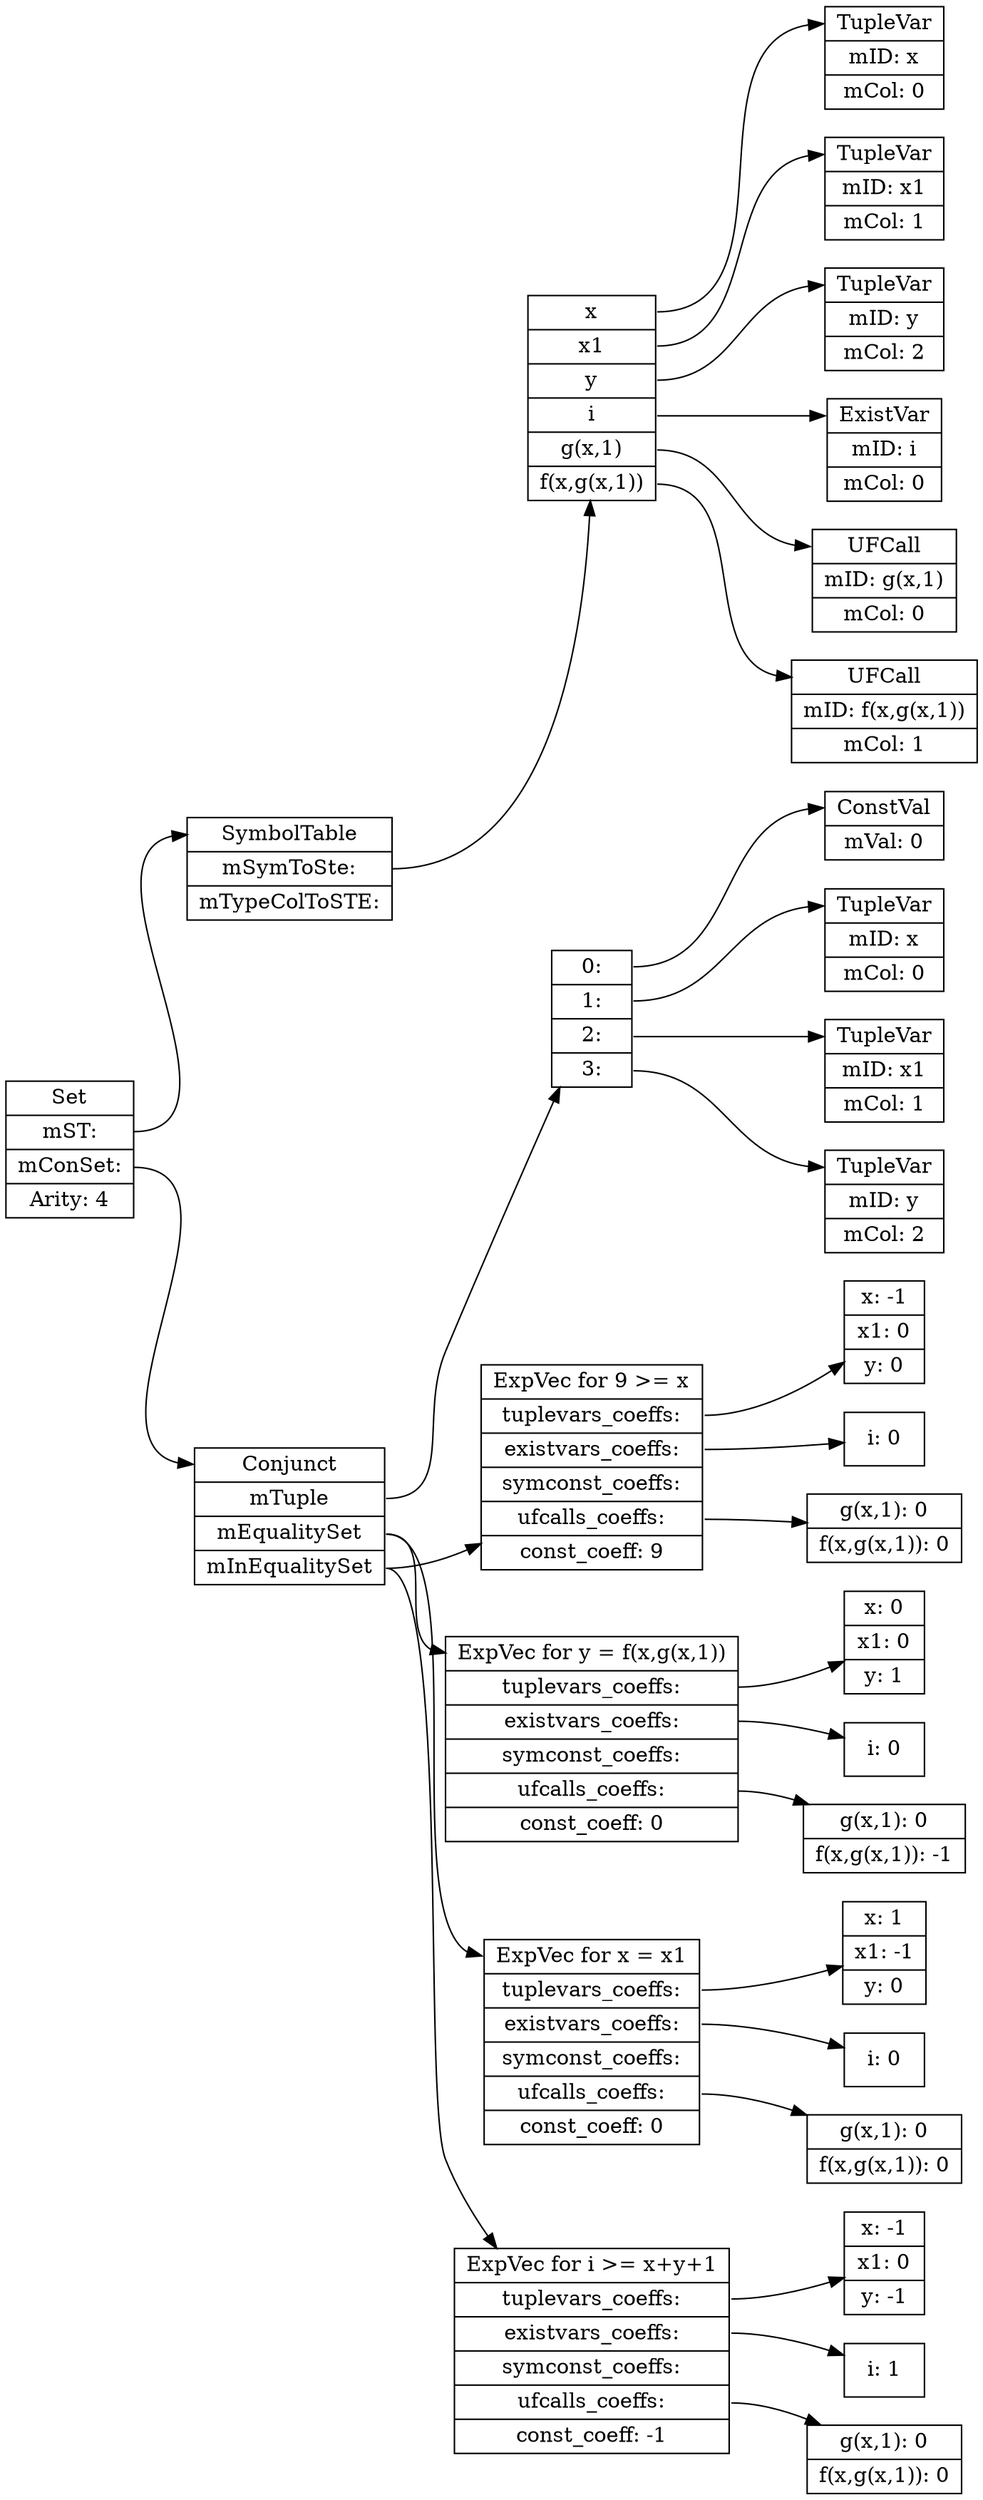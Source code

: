 digraph SparseConstraints 
	{ 

		node [shape=record];
		graph [rankdir="LR"];

0 [label =" <f0> Set | <f1> mST: | <f2> mConSet: | <f3> Arity: 4"];
1 [label =" <f0> SymbolTable | <f1> mSymToSte: | <f3> mTypeColToSTE: "];
0:<f1> -> 1:f0
2 [label =" <f0> x | <f1> x1 | <f2> y | <f3> i | <f4> g(x,1) | <f5> f(x,g(x,1)) "];
1:<f1> -> 2
3 [label =" <f0> TupleVar | <f1> mID: x | <f3> mCol: 0"];
2:<f0> -> 3:<f0>
4 [label =" <f0> TupleVar | <f1> mID: x1 | <f3> mCol: 1"];
2:<f1> -> 4:<f0>
5 [label =" <f0> TupleVar | <f1> mID: y | <f3> mCol: 2"];
2:<f2> -> 5:<f0>
6 [label =" <f0> ExistVar | <f1> mID: i | <f3> mCol: 0"];
2:<f3> -> 6:<f0>
7 [label =" <f0> UFCall | <f1> mID: g(x,1) | <f3> mCol: 0"];
2:<f4> -> 7:<f0>
8 [label =" <f0> UFCall | <f1> mID: f(x,g(x,1)) | <f3> mCol: 1"];
2:<f5> -> 8:<f0>
9[label=" <f0> Conjunct | <f1> mTuple | <f2> mEqualitySet | <f3> mInEqualitySet"];
0:<f2> -> 9:<f0>
9:<f2> -> 10:<f0>
11[label="<f0> x: 0 | <f1> x1: 0 | <f2> y: 1 "];
10:<f1> -> 11
12[label="<f0> i: 0 "];
10:<f2> -> 12
13[label="<f0> g(x,1): 0 | <f1> f(x,g(x,1)): -1 "];
10:<f4> -> 13
10 [label=" <f0> ExpVec for y = f(x,g(x,1)) |  <f1> tuplevars_coeffs: | <f2> existvars_coeffs: | <f3> symconst_coeffs: | <f4> ufcalls_coeffs: | <f5> const_coeff: 0"];
9:<f2> -> 14:<f0>
15[label="<f0> x: 1 | <f1> x1: -1 | <f2> y: 0 "];
14:<f1> -> 15
16[label="<f0> i: 0 "];
14:<f2> -> 16
17[label="<f0> g(x,1): 0 | <f1> f(x,g(x,1)): 0 "];
14:<f4> -> 17
14 [label=" <f0> ExpVec for x = x1 |  <f1> tuplevars_coeffs: | <f2> existvars_coeffs: | <f3> symconst_coeffs: | <f4> ufcalls_coeffs: | <f5> const_coeff: 0"];
9:<f3> -> 18
19[label="<f0> x: -1 | <f1> x1: 0 | <f2> y: -1 "];
18:<f1> -> 19
20[label="<f0> i: 1 "];
18:<f2> -> 20
21[label="<f0> g(x,1): 0 | <f1> f(x,g(x,1)): 0 "];
18:<f4> -> 21
18 [label=" <f0> ExpVec for i \>=  x+y+1 |  <f1> tuplevars_coeffs: | <f2> existvars_coeffs: | <f3> symconst_coeffs: | <f4> ufcalls_coeffs: | <f5> const_coeff: -1"];
9:<f3> -> 22
23[label="<f0> x: -1 | <f1> x1: 0 | <f2> y: 0 "];
22:<f1> -> 23
24[label="<f0> i: 0 "];
22:<f2> -> 24
25[label="<f0> g(x,1): 0 | <f1> f(x,g(x,1)): 0 "];
22:<f4> -> 25
22 [label=" <f0> ExpVec for 9 \>=  x |  <f1> tuplevars_coeffs: | <f2> existvars_coeffs: | <f3> symconst_coeffs: | <f4> ufcalls_coeffs: | <f5> const_coeff: 9"];
26[label=" <f0> 0: | <f1> 1: | <f2> 2: | <f3> 3: "];
9:<f1> -> 26
27[label=" <f0> ConstVal | <f1> mVal: 0 "];
26:<f0> -> 27:<f0>
28[label=" <f0> TupleVar | <f1> mID: x | <f2> mCol: 0 "];
26:<f1> -> 28:<f0>
29[label=" <f0> TupleVar | <f1> mID: x1 | <f2> mCol: 1 "];
26:<f2> -> 29:<f0>
30[label=" <f0> TupleVar | <f1> mID: y | <f2> mCol: 2 "];
26:<f3> -> 30:<f0>
}
